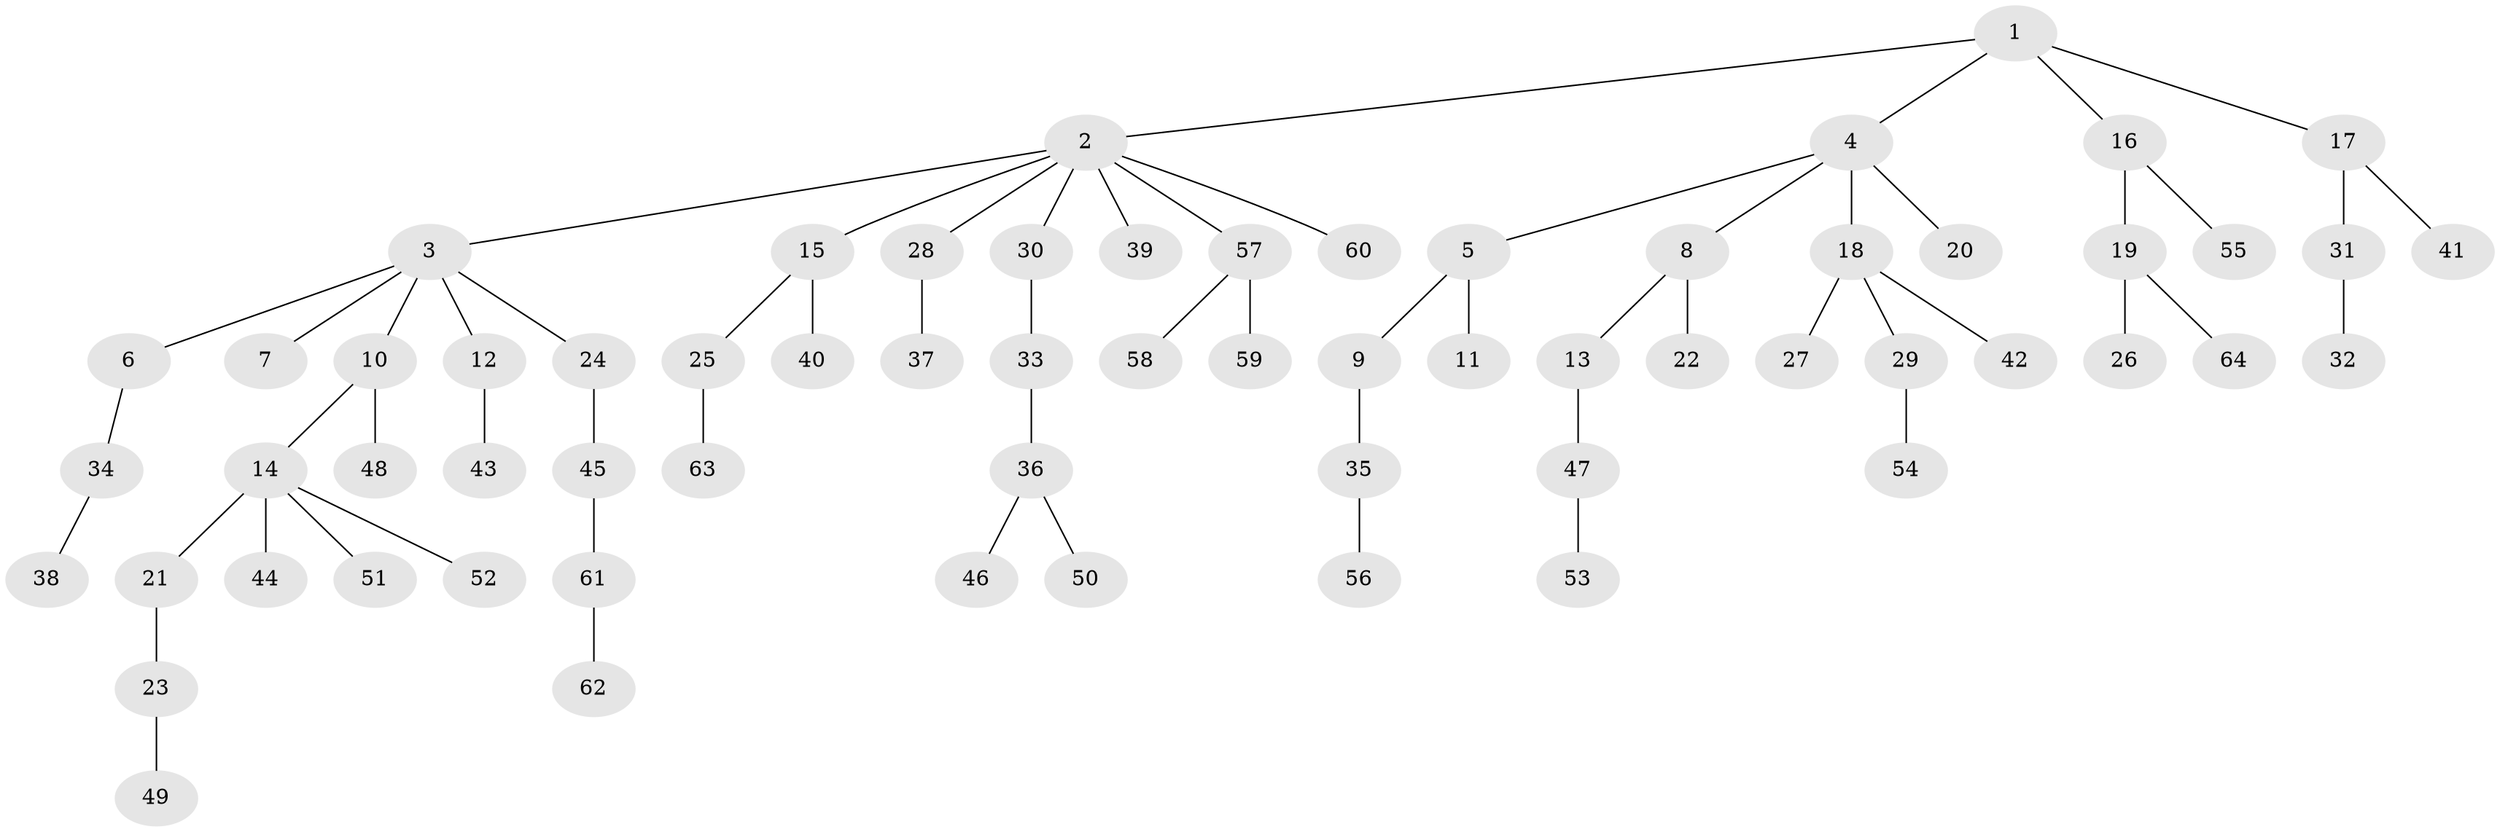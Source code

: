 // Generated by graph-tools (version 1.1) at 2025/52/03/09/25 04:52:28]
// undirected, 64 vertices, 63 edges
graph export_dot {
graph [start="1"]
  node [color=gray90,style=filled];
  1;
  2;
  3;
  4;
  5;
  6;
  7;
  8;
  9;
  10;
  11;
  12;
  13;
  14;
  15;
  16;
  17;
  18;
  19;
  20;
  21;
  22;
  23;
  24;
  25;
  26;
  27;
  28;
  29;
  30;
  31;
  32;
  33;
  34;
  35;
  36;
  37;
  38;
  39;
  40;
  41;
  42;
  43;
  44;
  45;
  46;
  47;
  48;
  49;
  50;
  51;
  52;
  53;
  54;
  55;
  56;
  57;
  58;
  59;
  60;
  61;
  62;
  63;
  64;
  1 -- 2;
  1 -- 4;
  1 -- 16;
  1 -- 17;
  2 -- 3;
  2 -- 15;
  2 -- 28;
  2 -- 30;
  2 -- 39;
  2 -- 57;
  2 -- 60;
  3 -- 6;
  3 -- 7;
  3 -- 10;
  3 -- 12;
  3 -- 24;
  4 -- 5;
  4 -- 8;
  4 -- 18;
  4 -- 20;
  5 -- 9;
  5 -- 11;
  6 -- 34;
  8 -- 13;
  8 -- 22;
  9 -- 35;
  10 -- 14;
  10 -- 48;
  12 -- 43;
  13 -- 47;
  14 -- 21;
  14 -- 44;
  14 -- 51;
  14 -- 52;
  15 -- 25;
  15 -- 40;
  16 -- 19;
  16 -- 55;
  17 -- 31;
  17 -- 41;
  18 -- 27;
  18 -- 29;
  18 -- 42;
  19 -- 26;
  19 -- 64;
  21 -- 23;
  23 -- 49;
  24 -- 45;
  25 -- 63;
  28 -- 37;
  29 -- 54;
  30 -- 33;
  31 -- 32;
  33 -- 36;
  34 -- 38;
  35 -- 56;
  36 -- 46;
  36 -- 50;
  45 -- 61;
  47 -- 53;
  57 -- 58;
  57 -- 59;
  61 -- 62;
}
